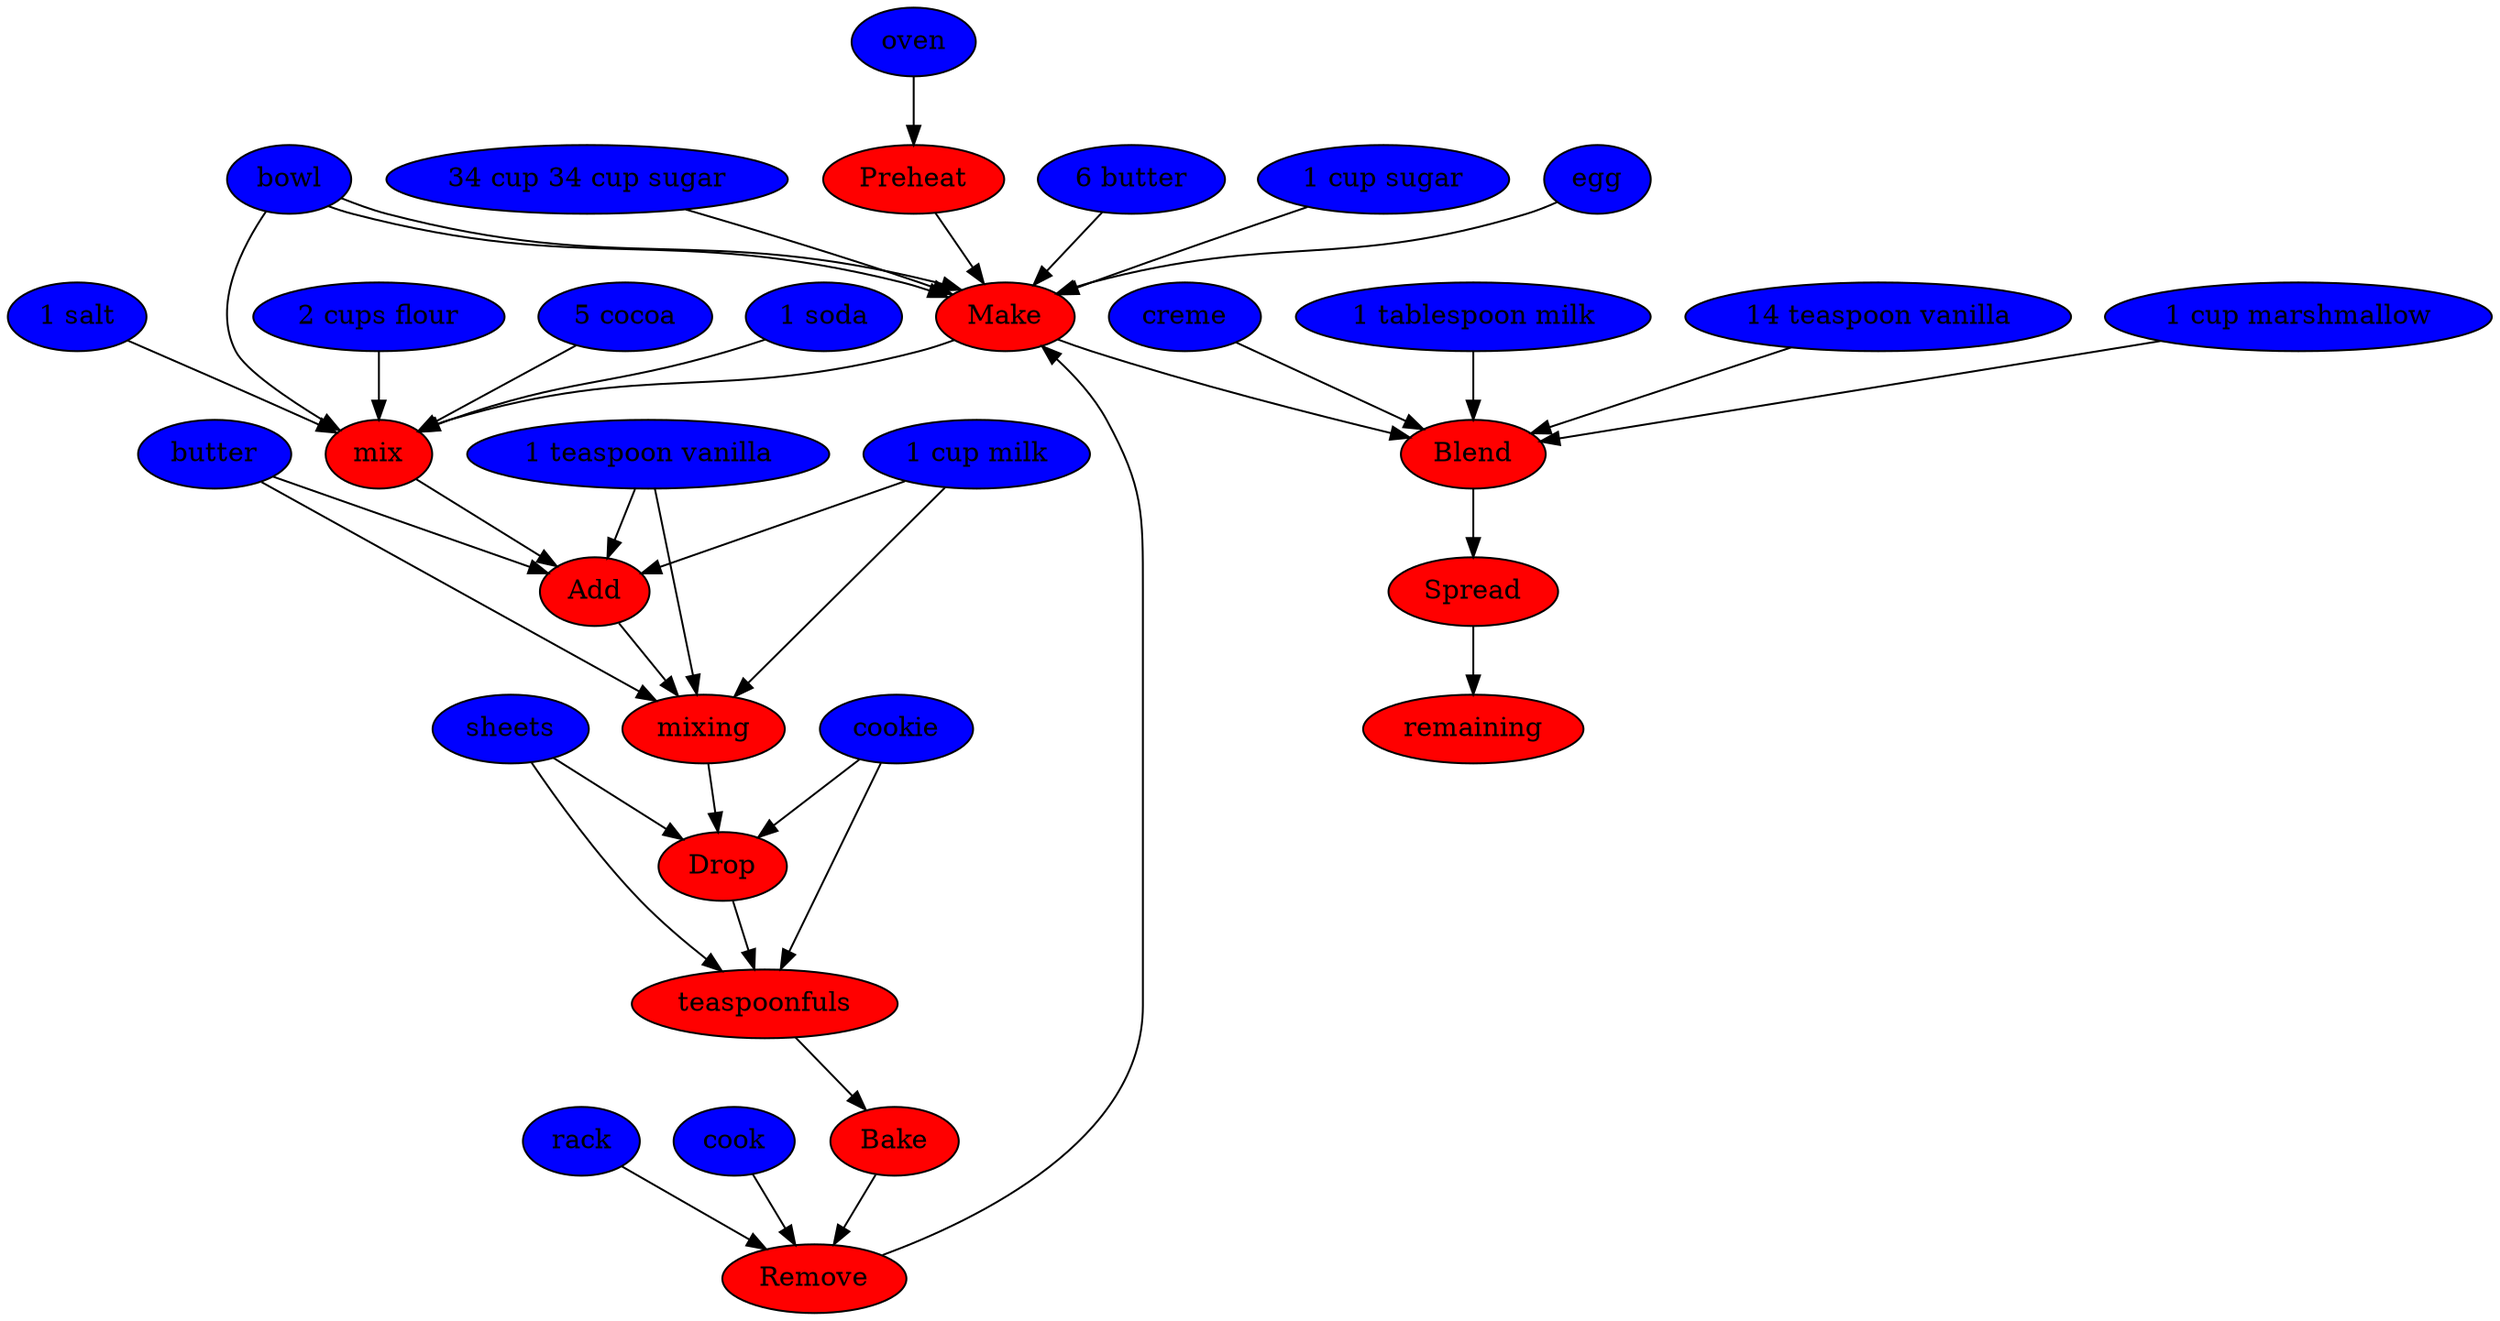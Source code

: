 digraph G {
Preheat [style=filled, fillcolor=red];
oven [style=filled, fillcolor="#0000ff"];
Make [style=filled, fillcolor=red];
"6 butter" [style=filled, fillcolor=blue];
"1 cup sugar" [style=filled, fillcolor=blue];
egg [style=filled, fillcolor=blue];
bowl [style=filled, fillcolor="#0000ff"];
bowl [style=filled, fillcolor="#0000ff"];
mix [style=filled, fillcolor=red];
"2 cups flour" [style=filled, fillcolor=blue];
"5 cocoa" [style=filled, fillcolor=blue];
"1 soda" [style=filled, fillcolor=blue];
"1 salt" [style=filled, fillcolor=blue];
Add [style=filled, fillcolor=red];
butter [style=filled, fillcolor=blue];
"1 cup milk" [style=filled, fillcolor=blue];
"1 teaspoon vanilla" [style=filled, fillcolor=blue];
mixing [style=filled, fillcolor=red];
Drop [style=filled, fillcolor=red];
teaspoonfuls [style=filled, fillcolor=red];
cookie [style=filled, fillcolor="#0000ff"];
sheets [style=filled, fillcolor="#0000ff"];
Bake [style=filled, fillcolor=red];
Remove [style=filled, fillcolor=red];
rack [style=filled, fillcolor="#0000ff"];
cook [style=filled, fillcolor="#0000ff"];
Make [style=filled, fillcolor=red];
"34 cup 34 cup sugar" [style=filled, fillcolor=blue];
bowl [style=filled, fillcolor="#0000ff"];
Blend [style=filled, fillcolor=red];
"14 teaspoon vanilla" [style=filled, fillcolor=blue];
"1 cup marshmallow" [style=filled, fillcolor=blue];
creme [style=filled, fillcolor=blue];
"1 tablespoon milk" [style=filled, fillcolor=blue];
Spread [style=filled, fillcolor=red];
remaining [style=filled, fillcolor=red];
Preheat -> Make;
Make -> mix;
mix -> Add;
Add -> mixing;
mixing -> Drop;
Drop -> teaspoonfuls;
teaspoonfuls -> Bake;
Bake -> Remove;
Remove -> Make;
Make -> Blend;
Blend -> Spread;
Spread -> remaining;
"6 butter" -> Make;
"1 cup sugar" -> Make;
egg -> Make;
"2 cups flour" -> mix;
"5 cocoa" -> mix;
"1 soda" -> mix;
"1 salt" -> mix;
butter -> Add;
"1 cup milk" -> Add;
"1 teaspoon vanilla" -> Add;
butter -> mixing;
"1 cup milk" -> mixing;
"1 teaspoon vanilla" -> mixing;
"34 cup 34 cup sugar" -> Make;
"14 teaspoon vanilla" -> Blend;
"1 cup marshmallow" -> Blend;
creme -> Blend;
"1 tablespoon milk" -> Blend;
oven -> Preheat;
bowl -> Make;
bowl -> mix;
cookie -> Drop;
sheets -> Drop;
cookie -> teaspoonfuls;
sheets -> teaspoonfuls;
rack -> Remove;
cook -> Remove;
bowl -> Make;
}
